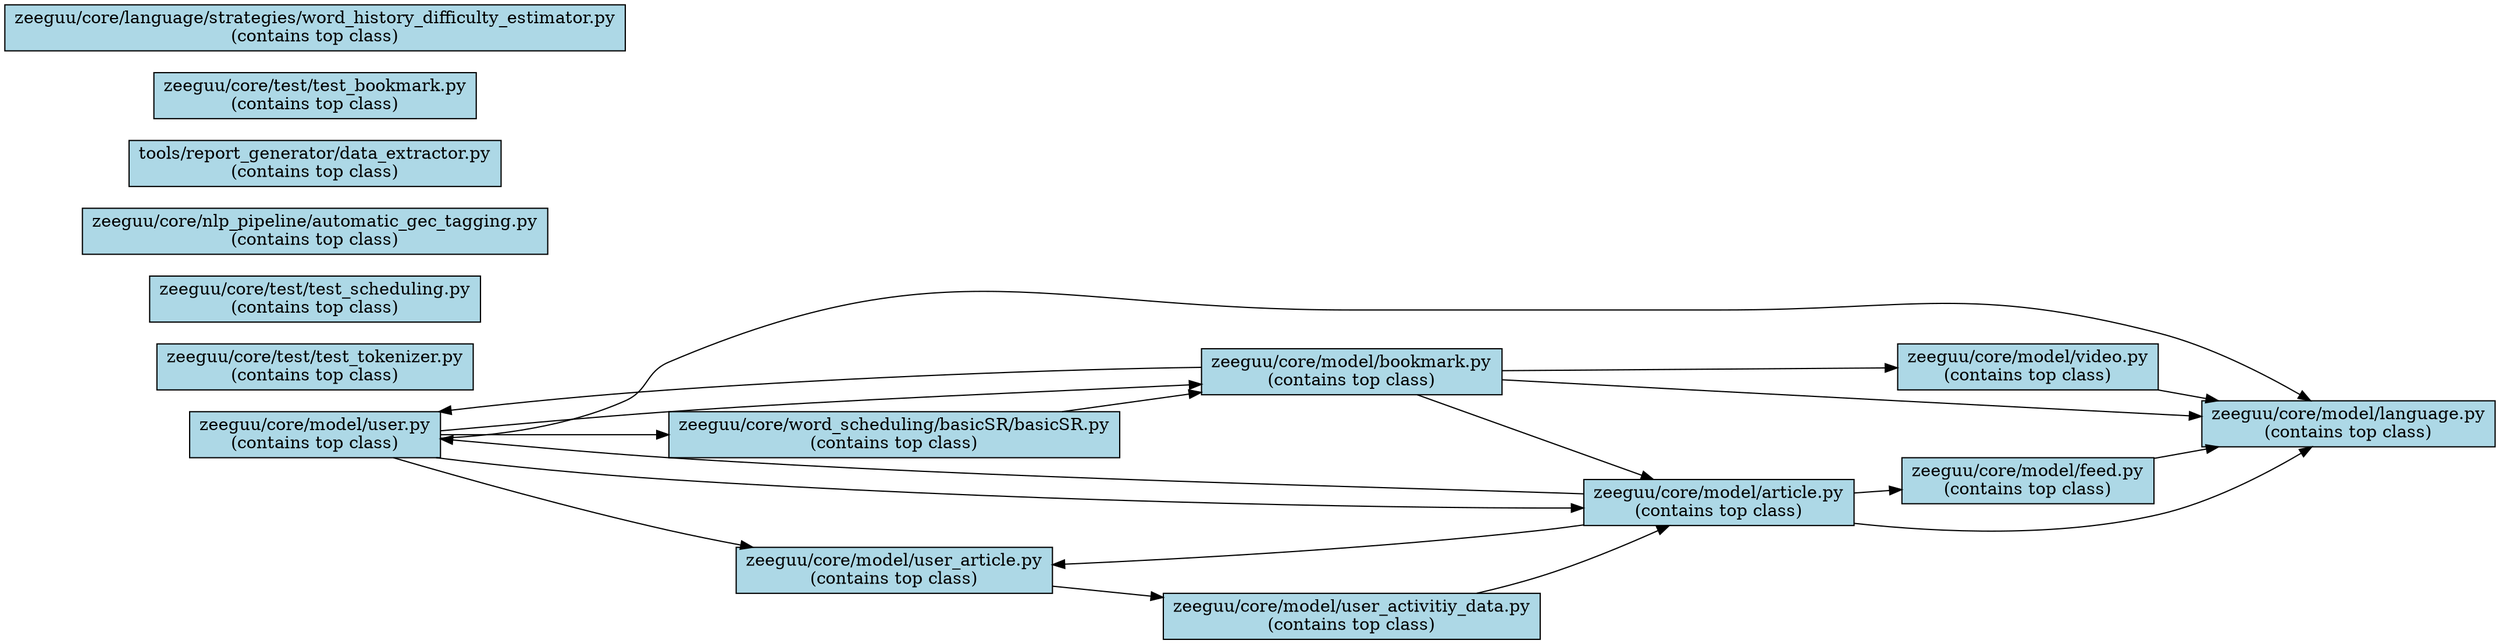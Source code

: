 digraph G {
  rankdir=LR;
  node [shape=box, style=filled, fillcolor=lightblue];
  "zeeguu/core/model/user.py" [label="zeeguu/core/model/user.py\n(contains top class)"]
  "zeeguu/core/test/test_tokenizer.py" [label="zeeguu/core/test/test_tokenizer.py\n(contains top class)"]
  "zeeguu/core/model/user_article.py" [label="zeeguu/core/model/user_article.py\n(contains top class)"]
  "zeeguu/core/model/language.py" [label="zeeguu/core/model/language.py\n(contains top class)"]
  "zeeguu/core/test/test_scheduling.py" [label="zeeguu/core/test/test_scheduling.py\n(contains top class)"]
  "zeeguu/core/nlp_pipeline/automatic_gec_tagging.py" [label="zeeguu/core/nlp_pipeline/automatic_gec_tagging.py\n(contains top class)"]
  "tools/report_generator/data_extractor.py" [label="tools/report_generator/data_extractor.py\n(contains top class)"]
  "zeeguu/core/model/video.py" [label="zeeguu/core/model/video.py\n(contains top class)"]
  "zeeguu/core/model/feed.py" [label="zeeguu/core/model/feed.py\n(contains top class)"]
  "zeeguu/core/word_scheduling/basicSR/basicSR.py" [label="zeeguu/core/word_scheduling/basicSR/basicSR.py\n(contains top class)"]
  "zeeguu/core/model/article.py" [label="zeeguu/core/model/article.py\n(contains top class)"]
  "zeeguu/core/model/bookmark.py" [label="zeeguu/core/model/bookmark.py\n(contains top class)"]
  "zeeguu/core/test/test_bookmark.py" [label="zeeguu/core/test/test_bookmark.py\n(contains top class)"]
  "zeeguu/core/model/user_activitiy_data.py" [label="zeeguu/core/model/user_activitiy_data.py\n(contains top class)"]
  "zeeguu/core/language/strategies/word_history_difficulty_estimator.py" [label="zeeguu/core/language/strategies/word_history_difficulty_estimator.py\n(contains top class)"]
  "zeeguu/core/model/user.py" -> "zeeguu/core/model/bookmark.py";
  "zeeguu/core/model/user.py" -> "zeeguu/core/model/language.py";
  "zeeguu/core/model/user.py" -> "zeeguu/core/model/user_article.py";
  "zeeguu/core/model/user.py" -> "zeeguu/core/model/article.py";
  "zeeguu/core/model/user.py" -> "zeeguu/core/word_scheduling/basicSR/basicSR.py";
  "zeeguu/core/model/user_article.py" -> "zeeguu/core/model/user_activitiy_data.py";
  "zeeguu/core/model/video.py" -> "zeeguu/core/model/language.py";
  "zeeguu/core/model/feed.py" -> "zeeguu/core/model/language.py";
  "zeeguu/core/word_scheduling/basicSR/basicSR.py" -> "zeeguu/core/model/bookmark.py";
  "zeeguu/core/model/article.py" -> "zeeguu/core/model/user.py";
  "zeeguu/core/model/article.py" -> "zeeguu/core/model/language.py";
  "zeeguu/core/model/article.py" -> "zeeguu/core/model/user_article.py";
  "zeeguu/core/model/article.py" -> "zeeguu/core/model/feed.py";
  "zeeguu/core/model/bookmark.py" -> "zeeguu/core/model/video.py";
  "zeeguu/core/model/bookmark.py" -> "zeeguu/core/model/user.py";
  "zeeguu/core/model/bookmark.py" -> "zeeguu/core/model/language.py";
  "zeeguu/core/model/bookmark.py" -> "zeeguu/core/model/article.py";
  "zeeguu/core/model/user_activitiy_data.py" -> "zeeguu/core/model/article.py";
}
